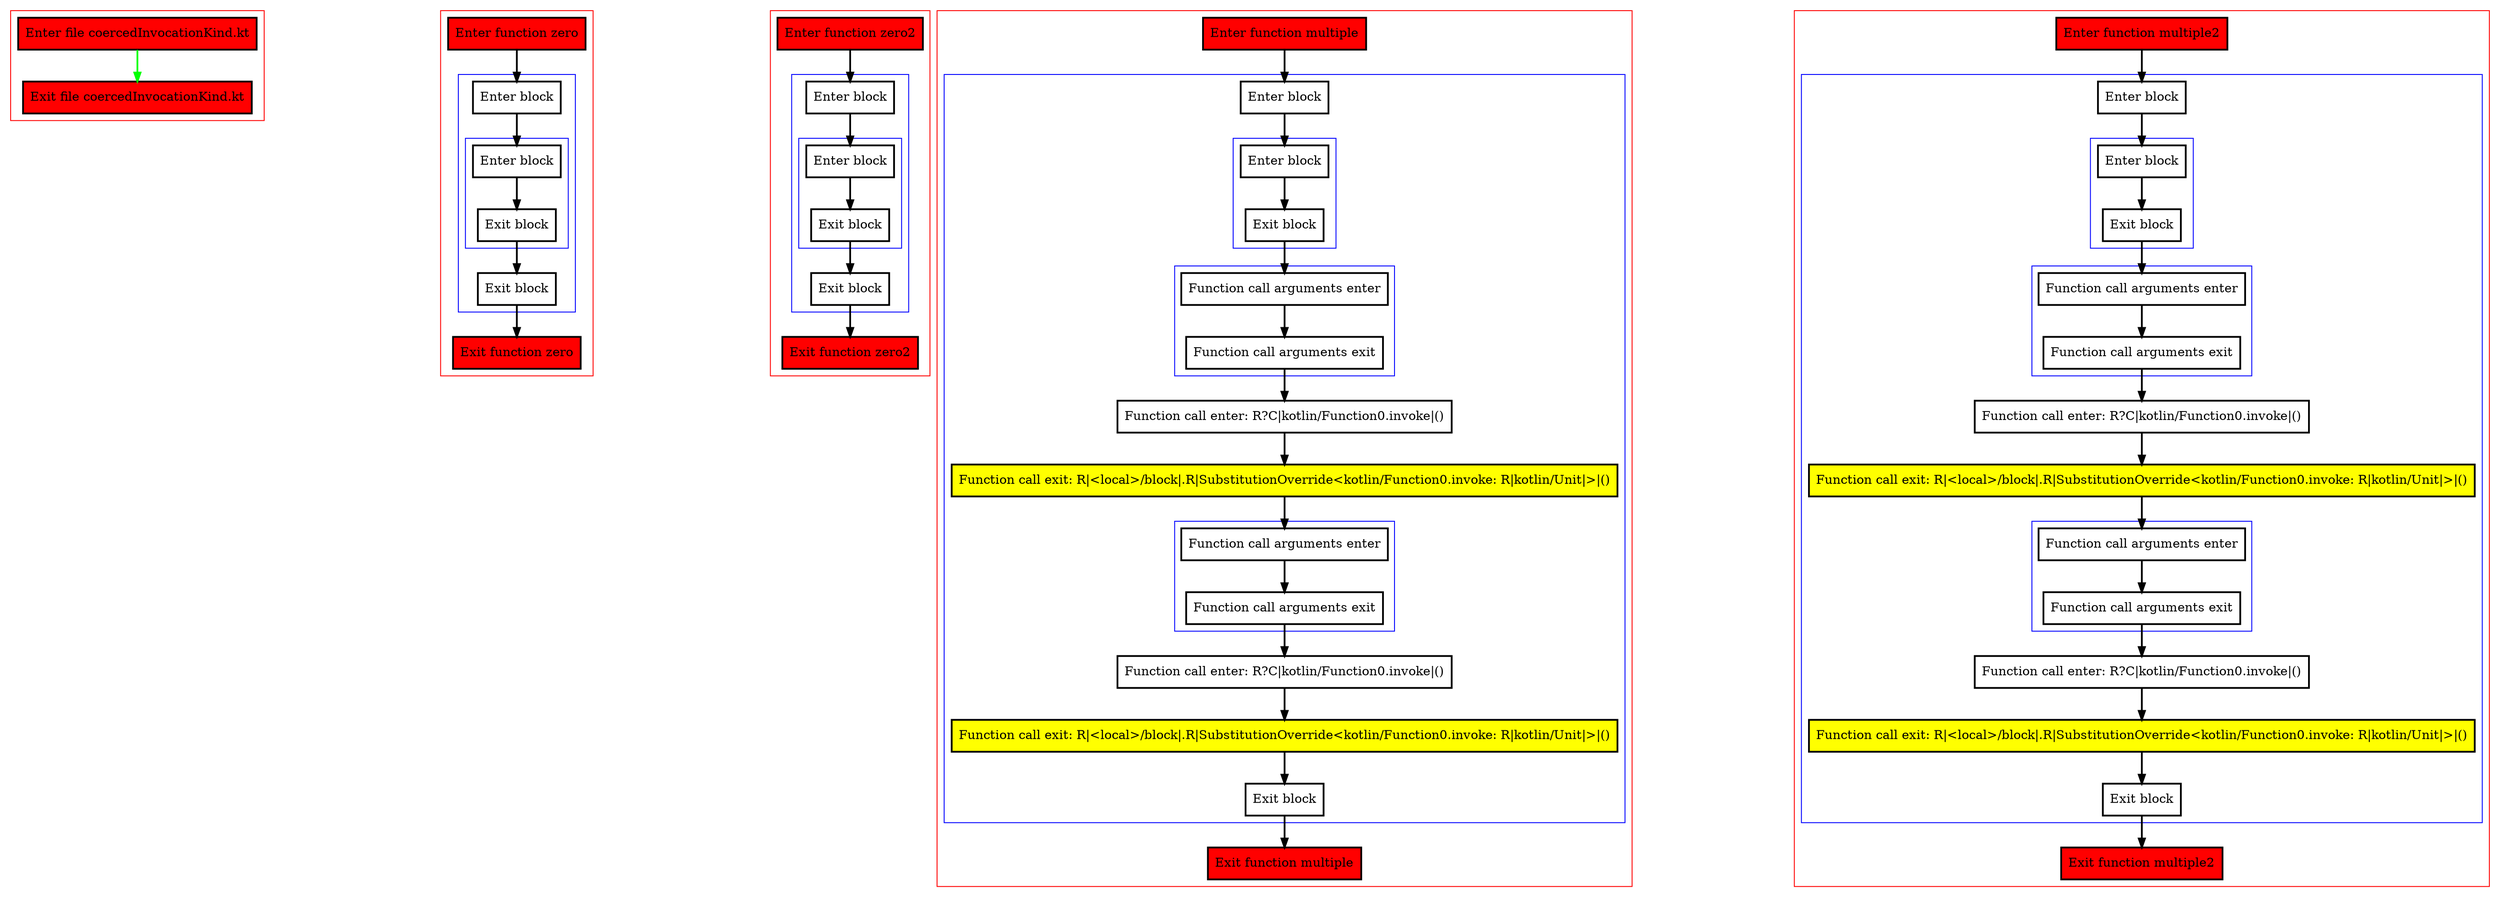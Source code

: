 digraph coercedInvocationKind_kt {
    graph [nodesep=3]
    node [shape=box penwidth=2]
    edge [penwidth=2]

    subgraph cluster_0 {
        color=red
        0 [label="Enter file coercedInvocationKind.kt" style="filled" fillcolor=red];
        1 [label="Exit file coercedInvocationKind.kt" style="filled" fillcolor=red];
    }
    0 -> {1} [color=green];

    subgraph cluster_1 {
        color=red
        2 [label="Enter function zero" style="filled" fillcolor=red];
        subgraph cluster_2 {
            color=blue
            3 [label="Enter block"];
            subgraph cluster_3 {
                color=blue
                4 [label="Enter block"];
                5 [label="Exit block"];
            }
            6 [label="Exit block"];
        }
        7 [label="Exit function zero" style="filled" fillcolor=red];
    }
    2 -> {3};
    3 -> {4};
    4 -> {5};
    5 -> {6};
    6 -> {7};

    subgraph cluster_4 {
        color=red
        8 [label="Enter function zero2" style="filled" fillcolor=red];
        subgraph cluster_5 {
            color=blue
            9 [label="Enter block"];
            subgraph cluster_6 {
                color=blue
                10 [label="Enter block"];
                11 [label="Exit block"];
            }
            12 [label="Exit block"];
        }
        13 [label="Exit function zero2" style="filled" fillcolor=red];
    }
    8 -> {9};
    9 -> {10};
    10 -> {11};
    11 -> {12};
    12 -> {13};

    subgraph cluster_7 {
        color=red
        14 [label="Enter function multiple" style="filled" fillcolor=red];
        subgraph cluster_8 {
            color=blue
            15 [label="Enter block"];
            subgraph cluster_9 {
                color=blue
                16 [label="Enter block"];
                17 [label="Exit block"];
            }
            subgraph cluster_10 {
                color=blue
                18 [label="Function call arguments enter"];
                19 [label="Function call arguments exit"];
            }
            20 [label="Function call enter: R?C|kotlin/Function0.invoke|()"];
            21 [label="Function call exit: R|<local>/block|.R|SubstitutionOverride<kotlin/Function0.invoke: R|kotlin/Unit|>|()" style="filled" fillcolor=yellow];
            subgraph cluster_11 {
                color=blue
                22 [label="Function call arguments enter"];
                23 [label="Function call arguments exit"];
            }
            24 [label="Function call enter: R?C|kotlin/Function0.invoke|()"];
            25 [label="Function call exit: R|<local>/block|.R|SubstitutionOverride<kotlin/Function0.invoke: R|kotlin/Unit|>|()" style="filled" fillcolor=yellow];
            26 [label="Exit block"];
        }
        27 [label="Exit function multiple" style="filled" fillcolor=red];
    }
    14 -> {15};
    15 -> {16};
    16 -> {17};
    17 -> {18};
    18 -> {19};
    19 -> {20};
    20 -> {21};
    21 -> {22};
    22 -> {23};
    23 -> {24};
    24 -> {25};
    25 -> {26};
    26 -> {27};

    subgraph cluster_12 {
        color=red
        28 [label="Enter function multiple2" style="filled" fillcolor=red];
        subgraph cluster_13 {
            color=blue
            29 [label="Enter block"];
            subgraph cluster_14 {
                color=blue
                30 [label="Enter block"];
                31 [label="Exit block"];
            }
            subgraph cluster_15 {
                color=blue
                32 [label="Function call arguments enter"];
                33 [label="Function call arguments exit"];
            }
            34 [label="Function call enter: R?C|kotlin/Function0.invoke|()"];
            35 [label="Function call exit: R|<local>/block|.R|SubstitutionOverride<kotlin/Function0.invoke: R|kotlin/Unit|>|()" style="filled" fillcolor=yellow];
            subgraph cluster_16 {
                color=blue
                36 [label="Function call arguments enter"];
                37 [label="Function call arguments exit"];
            }
            38 [label="Function call enter: R?C|kotlin/Function0.invoke|()"];
            39 [label="Function call exit: R|<local>/block|.R|SubstitutionOverride<kotlin/Function0.invoke: R|kotlin/Unit|>|()" style="filled" fillcolor=yellow];
            40 [label="Exit block"];
        }
        41 [label="Exit function multiple2" style="filled" fillcolor=red];
    }
    28 -> {29};
    29 -> {30};
    30 -> {31};
    31 -> {32};
    32 -> {33};
    33 -> {34};
    34 -> {35};
    35 -> {36};
    36 -> {37};
    37 -> {38};
    38 -> {39};
    39 -> {40};
    40 -> {41};

}
